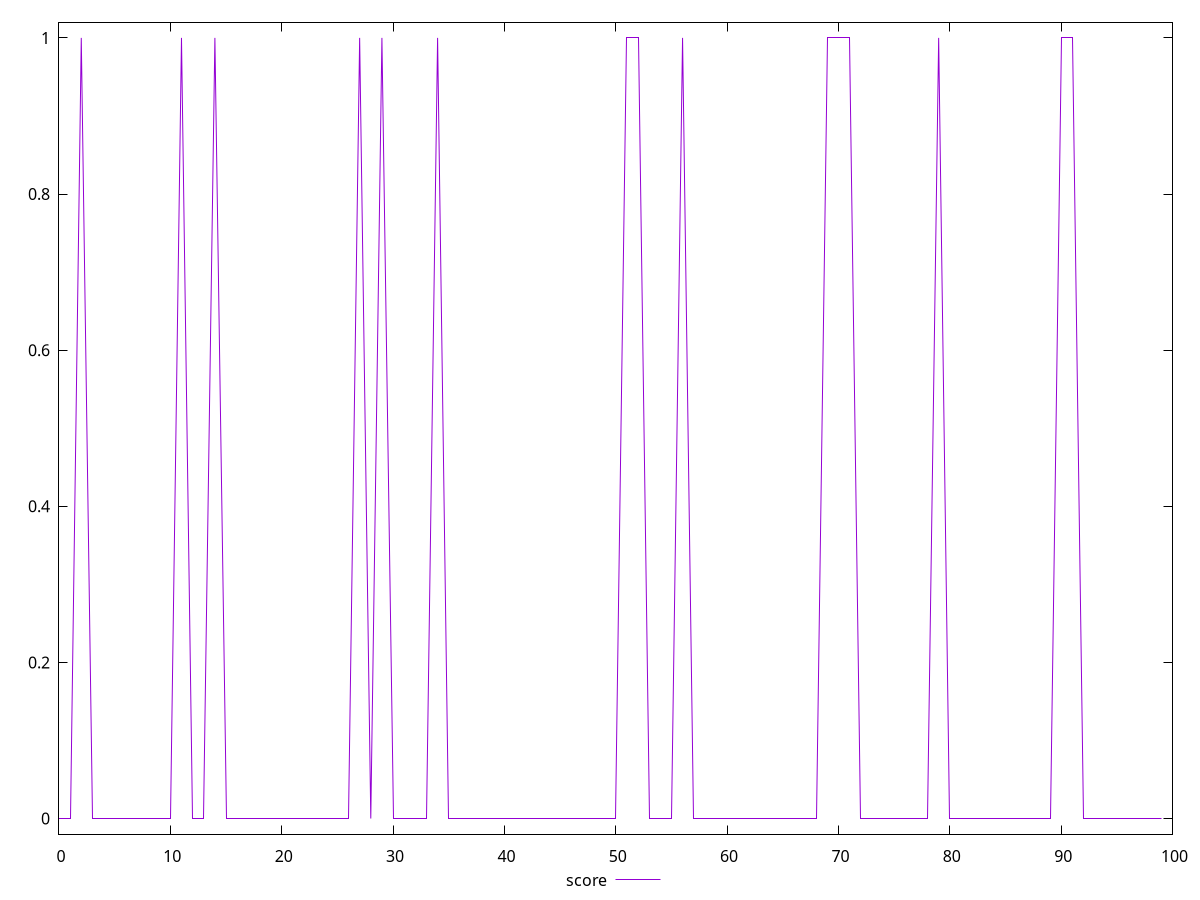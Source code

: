 reset
set terminal svg size 640, 490 enhanced background rgb 'white'
set output "reprap/third-party-summary/samples/pages/score/values.svg"

$score <<EOF
0 0
1 0
2 1
3 0
4 0
5 0
6 0
7 0
8 0
9 0
10 0
11 1
12 0
13 0
14 1
15 0
16 0
17 0
18 0
19 0
20 0
21 0
22 0
23 0
24 0
25 0
26 0
27 1
28 0
29 1
30 0
31 0
32 0
33 0
34 1
35 0
36 0
37 0
38 0
39 0
40 0
41 0
42 0
43 0
44 0
45 0
46 0
47 0
48 0
49 0
50 0
51 1
52 1
53 0
54 0
55 0
56 1
57 0
58 0
59 0
60 0
61 0
62 0
63 0
64 0
65 0
66 0
67 0
68 0
69 1
70 1
71 1
72 0
73 0
74 0
75 0
76 0
77 0
78 0
79 1
80 0
81 0
82 0
83 0
84 0
85 0
86 0
87 0
88 0
89 0
90 1
91 1
92 0
93 0
94 0
95 0
96 0
97 0
98 0
99 0
EOF

set key outside below
set yrange [-0.02:1.02]

plot \
  $score title "score" with line, \


reset
